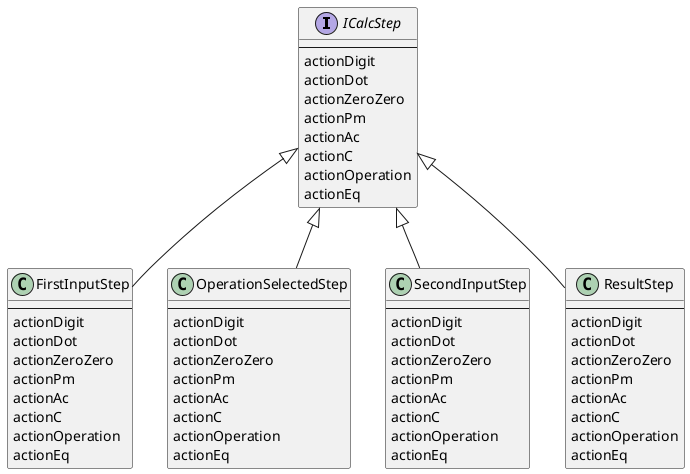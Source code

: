 @startuml calc_steps

interface ICalcStep {
    ---
    actionDigit
    actionDot
    actionZeroZero
    actionPm
    actionAc
    actionC
    actionOperation
    actionEq
}

class FirstInputStep {
    ---
    actionDigit
    actionDot
    actionZeroZero
    actionPm
    actionAc
    actionC
    actionOperation
    actionEq
}

class OperationSelectedStep {
    ---
    actionDigit
    actionDot
    actionZeroZero
    actionPm
    actionAc
    actionC
    actionOperation
    actionEq
}

class SecondInputStep {
    ---
    actionDigit
    actionDot
    actionZeroZero
    actionPm
    actionAc
    actionC
    actionOperation
    actionEq
}

class ResultStep {
    ---
    actionDigit
    actionDot
    actionZeroZero
    actionPm
    actionAc
    actionC
    actionOperation
    actionEq
}

FirstInputStep -up-|> ICalcStep
OperationSelectedStep -up-|> ICalcStep
SecondInputStep -up-|> ICalcStep
ResultStep -up-|> ICalcStep

@enduml
